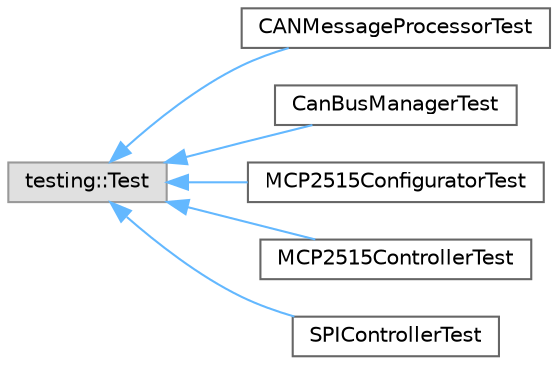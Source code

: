 digraph "Graphical Class Hierarchy"
{
 // LATEX_PDF_SIZE
  bgcolor="transparent";
  edge [fontname=Helvetica,fontsize=10,labelfontname=Helvetica,labelfontsize=10];
  node [fontname=Helvetica,fontsize=10,shape=box,height=0.2,width=0.4];
  rankdir="LR";
  Node0 [id="Node000000",label="testing::Test",height=0.2,width=0.4,color="grey60", fillcolor="#E0E0E0", style="filled",tooltip=" "];
  Node0 -> Node1 [id="edge19_Node000000_Node000001",dir="back",color="steelblue1",style="solid",tooltip=" "];
  Node1 [id="Node000001",label="CANMessageProcessorTest",height=0.2,width=0.4,color="grey40", fillcolor="white", style="filled",URL="$classCANMessageProcessorTest.html",tooltip=" "];
  Node0 -> Node2 [id="edge20_Node000000_Node000002",dir="back",color="steelblue1",style="solid",tooltip=" "];
  Node2 [id="Node000002",label="CanBusManagerTest",height=0.2,width=0.4,color="grey40", fillcolor="white", style="filled",URL="$classCanBusManagerTest.html",tooltip=" "];
  Node0 -> Node3 [id="edge21_Node000000_Node000003",dir="back",color="steelblue1",style="solid",tooltip=" "];
  Node3 [id="Node000003",label="MCP2515ConfiguratorTest",height=0.2,width=0.4,color="grey40", fillcolor="white", style="filled",URL="$classMCP2515ConfiguratorTest.html",tooltip=" "];
  Node0 -> Node4 [id="edge22_Node000000_Node000004",dir="back",color="steelblue1",style="solid",tooltip=" "];
  Node4 [id="Node000004",label="MCP2515ControllerTest",height=0.2,width=0.4,color="grey40", fillcolor="white", style="filled",URL="$classMCP2515ControllerTest.html",tooltip=" "];
  Node0 -> Node5 [id="edge23_Node000000_Node000005",dir="back",color="steelblue1",style="solid",tooltip=" "];
  Node5 [id="Node000005",label="SPIControllerTest",height=0.2,width=0.4,color="grey40", fillcolor="white", style="filled",URL="$classSPIControllerTest.html",tooltip=" "];
}
